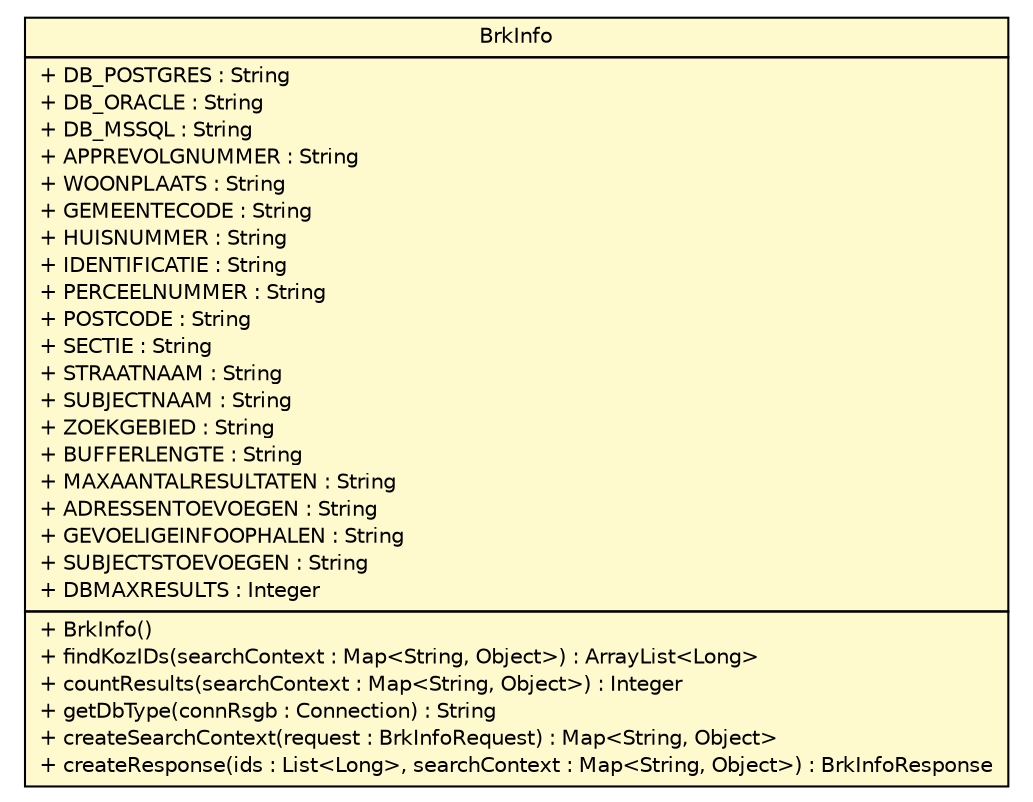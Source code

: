#!/usr/local/bin/dot
#
# Class diagram 
# Generated by UMLGraph version R5_6-24-gf6e263 (http://www.umlgraph.org/)
#

digraph G {
	edge [fontname="Helvetica",fontsize=10,labelfontname="Helvetica",labelfontsize=10];
	node [fontname="Helvetica",fontsize=10,shape=plaintext];
	nodesep=0.25;
	ranksep=0.5;
	// nl.b3p.brmo.soap.db.BrkInfo
	c350 [label=<<table title="nl.b3p.brmo.soap.db.BrkInfo" border="0" cellborder="1" cellspacing="0" cellpadding="2" port="p" bgcolor="lemonChiffon" href="./BrkInfo.html">
		<tr><td><table border="0" cellspacing="0" cellpadding="1">
<tr><td align="center" balign="center"> BrkInfo </td></tr>
		</table></td></tr>
		<tr><td><table border="0" cellspacing="0" cellpadding="1">
<tr><td align="left" balign="left"> + DB_POSTGRES : String </td></tr>
<tr><td align="left" balign="left"> + DB_ORACLE : String </td></tr>
<tr><td align="left" balign="left"> + DB_MSSQL : String </td></tr>
<tr><td align="left" balign="left"> + APPREVOLGNUMMER : String </td></tr>
<tr><td align="left" balign="left"> + WOONPLAATS : String </td></tr>
<tr><td align="left" balign="left"> + GEMEENTECODE : String </td></tr>
<tr><td align="left" balign="left"> + HUISNUMMER : String </td></tr>
<tr><td align="left" balign="left"> + IDENTIFICATIE : String </td></tr>
<tr><td align="left" balign="left"> + PERCEELNUMMER : String </td></tr>
<tr><td align="left" balign="left"> + POSTCODE : String </td></tr>
<tr><td align="left" balign="left"> + SECTIE : String </td></tr>
<tr><td align="left" balign="left"> + STRAATNAAM : String </td></tr>
<tr><td align="left" balign="left"> + SUBJECTNAAM : String </td></tr>
<tr><td align="left" balign="left"> + ZOEKGEBIED : String </td></tr>
<tr><td align="left" balign="left"> + BUFFERLENGTE : String </td></tr>
<tr><td align="left" balign="left"> + MAXAANTALRESULTATEN : String </td></tr>
<tr><td align="left" balign="left"> + ADRESSENTOEVOEGEN : String </td></tr>
<tr><td align="left" balign="left"> + GEVOELIGEINFOOPHALEN : String </td></tr>
<tr><td align="left" balign="left"> + SUBJECTSTOEVOEGEN : String </td></tr>
<tr><td align="left" balign="left"> + DBMAXRESULTS : Integer </td></tr>
		</table></td></tr>
		<tr><td><table border="0" cellspacing="0" cellpadding="1">
<tr><td align="left" balign="left"> + BrkInfo() </td></tr>
<tr><td align="left" balign="left"> + findKozIDs(searchContext : Map&lt;String, Object&gt;) : ArrayList&lt;Long&gt; </td></tr>
<tr><td align="left" balign="left"> + countResults(searchContext : Map&lt;String, Object&gt;) : Integer </td></tr>
<tr><td align="left" balign="left"> + getDbType(connRsgb : Connection) : String </td></tr>
<tr><td align="left" balign="left"> + createSearchContext(request : BrkInfoRequest) : Map&lt;String, Object&gt; </td></tr>
<tr><td align="left" balign="left"> + createResponse(ids : List&lt;Long&gt;, searchContext : Map&lt;String, Object&gt;) : BrkInfoResponse </td></tr>
		</table></td></tr>
		</table>>, URL="./BrkInfo.html", fontname="Helvetica", fontcolor="black", fontsize=10.0];
}

